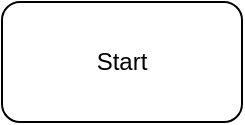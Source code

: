 <mxfile version="12.4.3" type="github" pages="1">
  <diagram id="F_G_AuS6xN_t-O8j7Bn-" name="Page-1">
    <mxGraphModel dx="1341" dy="859" grid="1" gridSize="10" guides="1" tooltips="1" connect="1" arrows="1" fold="1" page="1" pageScale="1" pageWidth="850" pageHeight="1100" math="0" shadow="0">
      <root>
        <mxCell id="0"/>
        <mxCell id="1" parent="0"/>
        <mxCell id="VSYVlzSJagjg7gqFu-BW-1" value="Start" style="rounded=1;whiteSpace=wrap;html=1;" vertex="1" parent="1">
          <mxGeometry x="250" y="40" width="120" height="60" as="geometry"/>
        </mxCell>
      </root>
    </mxGraphModel>
  </diagram>
</mxfile>
